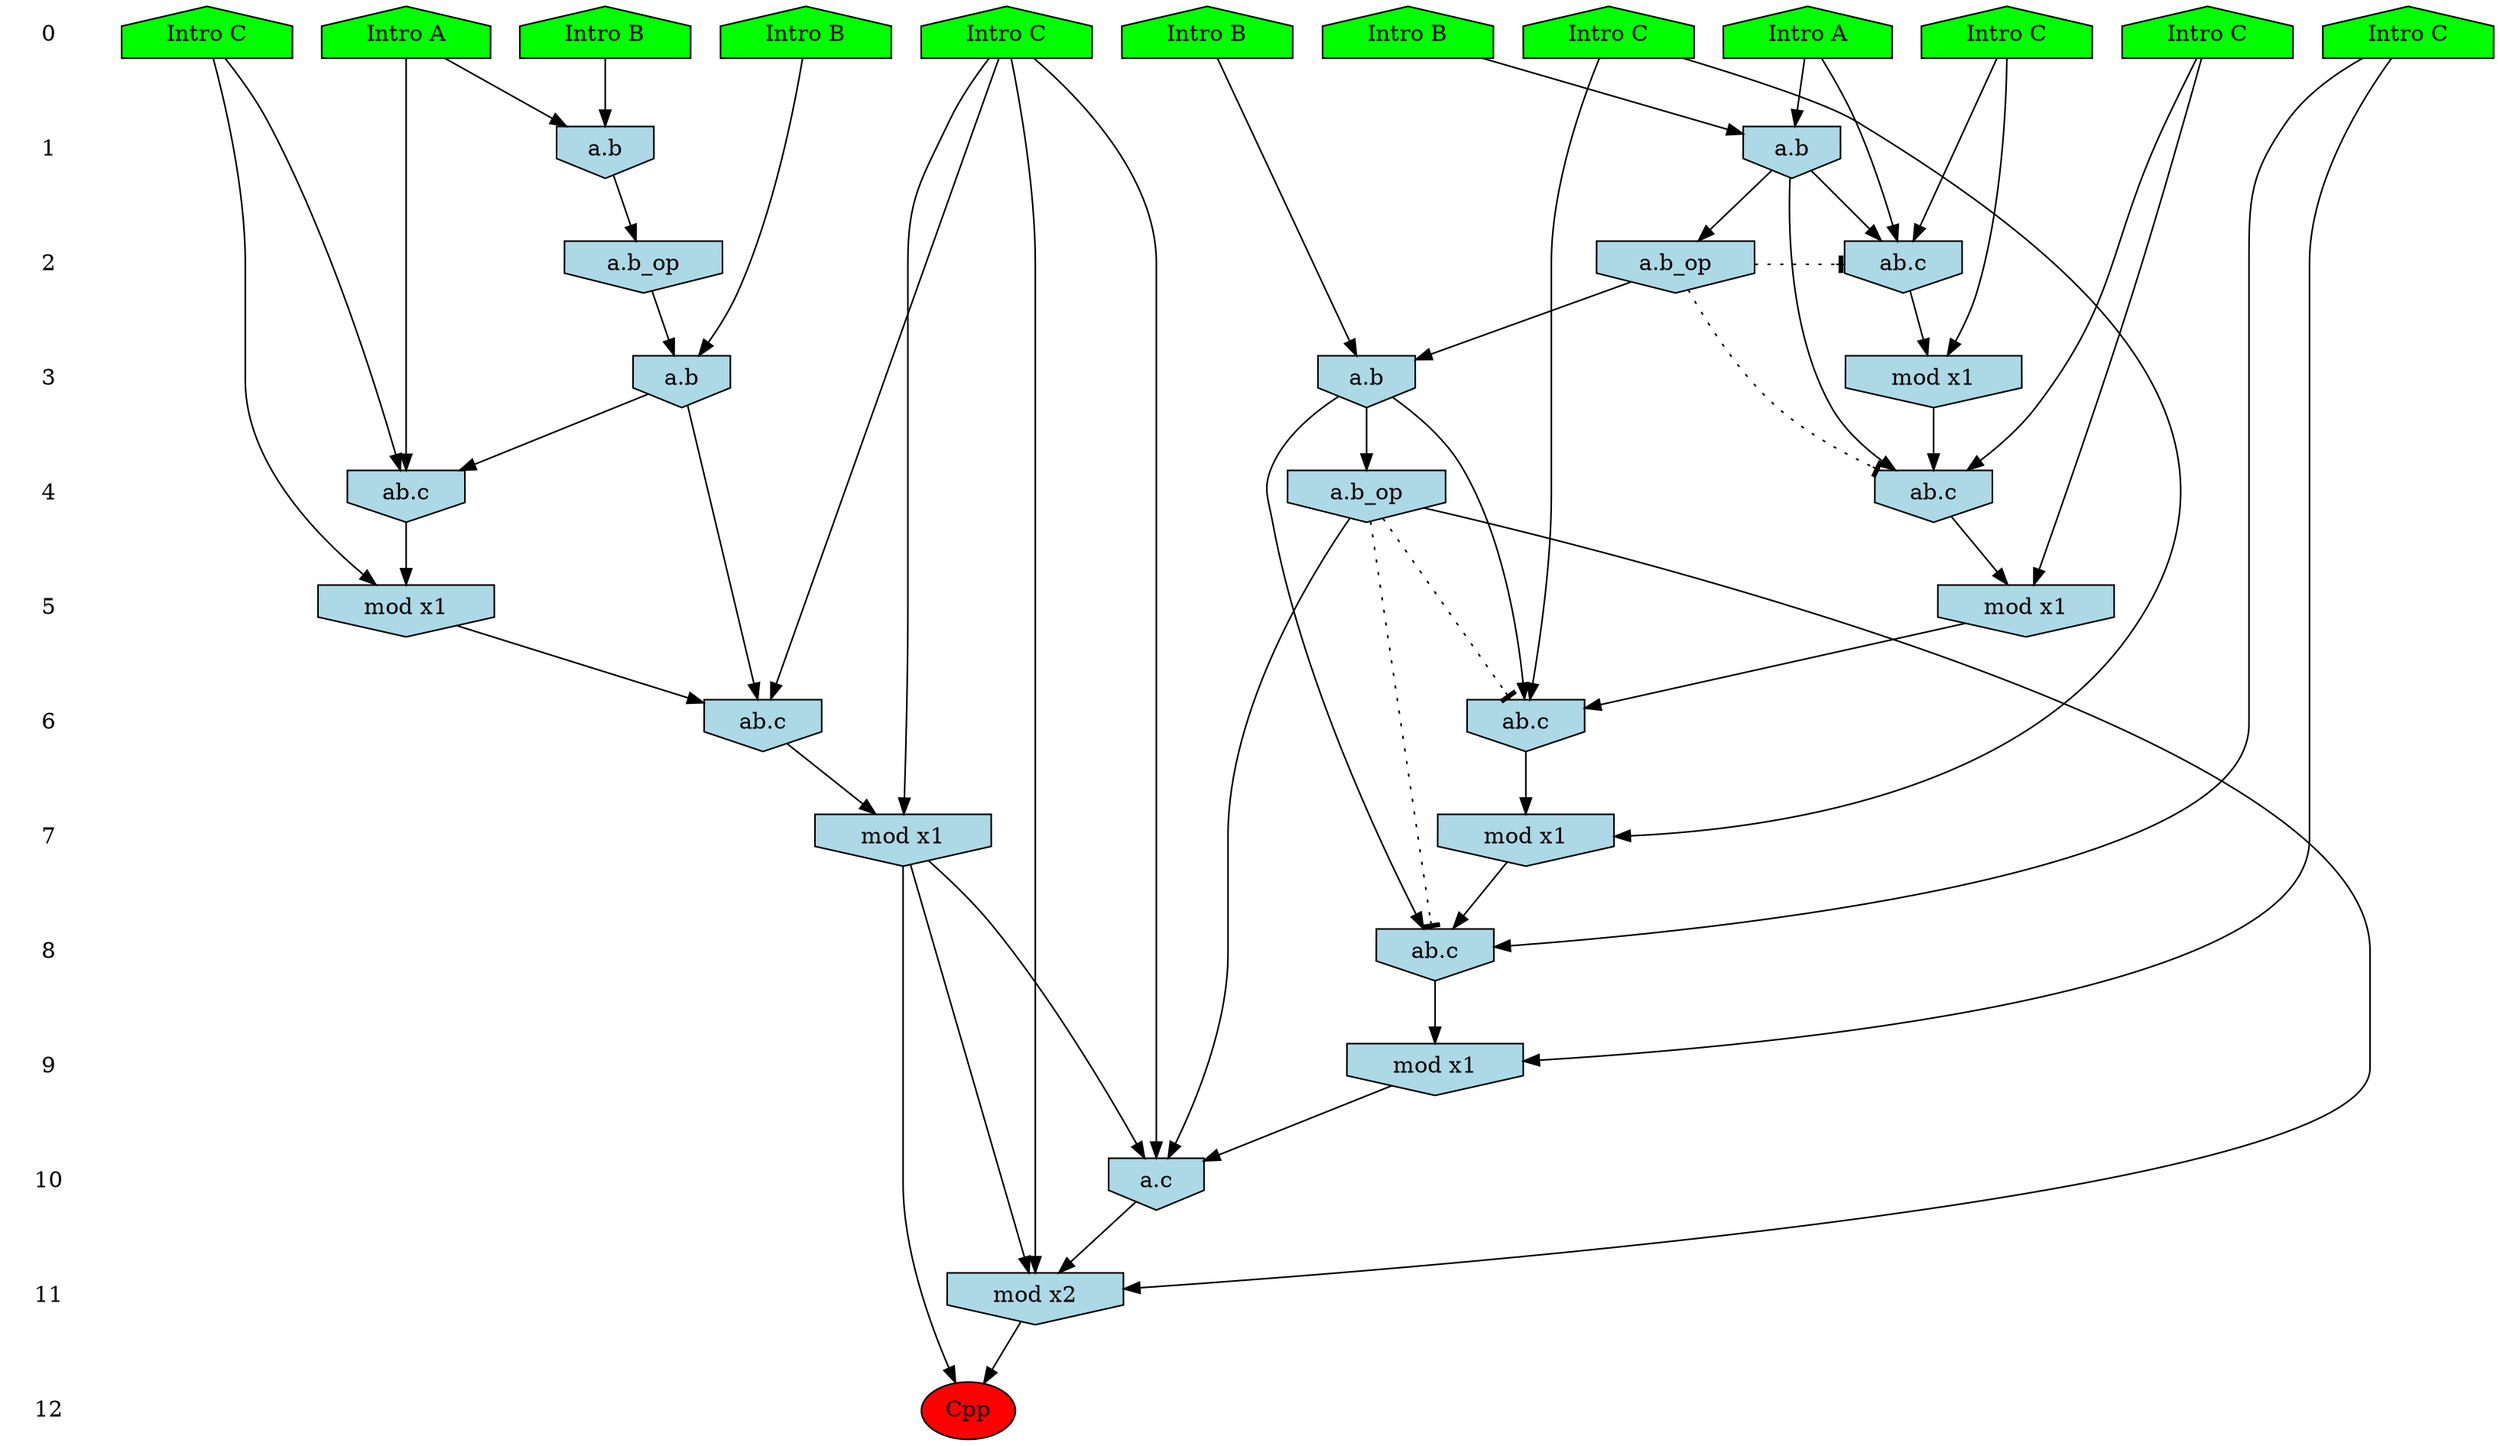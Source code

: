 /* Compression of 1 causal flows obtained in average at 1.785519E+01 t.u */
/* Compressed causal flows were: [3170] */
digraph G{
 ranksep=.5 ; 
{ rank = same ; "0" [shape=plaintext] ; node_1 [label ="Intro B", shape=house, style=filled, fillcolor=green] ;
node_2 [label ="Intro B", shape=house, style=filled, fillcolor=green] ;
node_3 [label ="Intro B", shape=house, style=filled, fillcolor=green] ;
node_4 [label ="Intro B", shape=house, style=filled, fillcolor=green] ;
node_5 [label ="Intro A", shape=house, style=filled, fillcolor=green] ;
node_6 [label ="Intro A", shape=house, style=filled, fillcolor=green] ;
node_7 [label ="Intro C", shape=house, style=filled, fillcolor=green] ;
node_8 [label ="Intro C", shape=house, style=filled, fillcolor=green] ;
node_9 [label ="Intro C", shape=house, style=filled, fillcolor=green] ;
node_10 [label ="Intro C", shape=house, style=filled, fillcolor=green] ;
node_11 [label ="Intro C", shape=house, style=filled, fillcolor=green] ;
node_12 [label ="Intro C", shape=house, style=filled, fillcolor=green] ;
}
{ rank = same ; "1" [shape=plaintext] ; node_13 [label="a.b", shape=invhouse, style=filled, fillcolor = lightblue] ;
node_14 [label="a.b", shape=invhouse, style=filled, fillcolor = lightblue] ;
}
{ rank = same ; "2" [shape=plaintext] ; node_15 [label="a.b_op", shape=invhouse, style=filled, fillcolor = lightblue] ;
node_16 [label="ab.c", shape=invhouse, style=filled, fillcolor = lightblue] ;
node_19 [label="a.b_op", shape=invhouse, style=filled, fillcolor = lightblue] ;
}
{ rank = same ; "3" [shape=plaintext] ; node_17 [label="mod x1", shape=invhouse, style=filled, fillcolor = lightblue] ;
node_21 [label="a.b", shape=invhouse, style=filled, fillcolor = lightblue] ;
node_24 [label="a.b", shape=invhouse, style=filled, fillcolor = lightblue] ;
}
{ rank = same ; "4" [shape=plaintext] ; node_18 [label="ab.c", shape=invhouse, style=filled, fillcolor = lightblue] ;
node_22 [label="ab.c", shape=invhouse, style=filled, fillcolor = lightblue] ;
node_30 [label="a.b_op", shape=invhouse, style=filled, fillcolor = lightblue] ;
}
{ rank = same ; "5" [shape=plaintext] ; node_20 [label="mod x1", shape=invhouse, style=filled, fillcolor = lightblue] ;
node_23 [label="mod x1", shape=invhouse, style=filled, fillcolor = lightblue] ;
}
{ rank = same ; "6" [shape=plaintext] ; node_25 [label="ab.c", shape=invhouse, style=filled, fillcolor = lightblue] ;
node_27 [label="ab.c", shape=invhouse, style=filled, fillcolor = lightblue] ;
}
{ rank = same ; "7" [shape=plaintext] ; node_26 [label="mod x1", shape=invhouse, style=filled, fillcolor = lightblue] ;
node_28 [label="mod x1", shape=invhouse, style=filled, fillcolor = lightblue] ;
}
{ rank = same ; "8" [shape=plaintext] ; node_29 [label="ab.c", shape=invhouse, style=filled, fillcolor = lightblue] ;
}
{ rank = same ; "9" [shape=plaintext] ; node_31 [label="mod x1", shape=invhouse, style=filled, fillcolor = lightblue] ;
}
{ rank = same ; "10" [shape=plaintext] ; node_32 [label="a.c", shape=invhouse, style=filled, fillcolor = lightblue] ;
}
{ rank = same ; "11" [shape=plaintext] ; node_33 [label="mod x2", shape=invhouse, style=filled, fillcolor = lightblue] ;
}
{ rank = same ; "12" [shape=plaintext] ; node_34 [label ="Cpp", style=filled, fillcolor=red] ;
}
"0" -> "1" [style="invis"]; 
"1" -> "2" [style="invis"]; 
"2" -> "3" [style="invis"]; 
"3" -> "4" [style="invis"]; 
"4" -> "5" [style="invis"]; 
"5" -> "6" [style="invis"]; 
"6" -> "7" [style="invis"]; 
"7" -> "8" [style="invis"]; 
"8" -> "9" [style="invis"]; 
"9" -> "10" [style="invis"]; 
"10" -> "11" [style="invis"]; 
"11" -> "12" [style="invis"]; 
node_2 -> node_13
node_5 -> node_13
node_4 -> node_14
node_6 -> node_14
node_13 -> node_15
node_6 -> node_16
node_8 -> node_16
node_14 -> node_16
node_8 -> node_17
node_16 -> node_17
node_12 -> node_18
node_14 -> node_18
node_17 -> node_18
node_14 -> node_19
node_12 -> node_20
node_18 -> node_20
node_1 -> node_21
node_15 -> node_21
node_5 -> node_22
node_10 -> node_22
node_21 -> node_22
node_10 -> node_23
node_22 -> node_23
node_3 -> node_24
node_19 -> node_24
node_11 -> node_25
node_20 -> node_25
node_24 -> node_25
node_11 -> node_26
node_25 -> node_26
node_7 -> node_27
node_21 -> node_27
node_23 -> node_27
node_7 -> node_28
node_27 -> node_28
node_9 -> node_29
node_24 -> node_29
node_26 -> node_29
node_24 -> node_30
node_9 -> node_31
node_29 -> node_31
node_7 -> node_32
node_28 -> node_32
node_30 -> node_32
node_31 -> node_32
node_7 -> node_33
node_28 -> node_33
node_30 -> node_33
node_32 -> node_33
node_28 -> node_34
node_33 -> node_34
node_19 -> node_18 [style=dotted, arrowhead = tee] 
node_19 -> node_16 [style=dotted, arrowhead = tee] 
node_30 -> node_29 [style=dotted, arrowhead = tee] 
node_30 -> node_25 [style=dotted, arrowhead = tee] 
}
/*
 Dot generation time: 0.000153
*/
